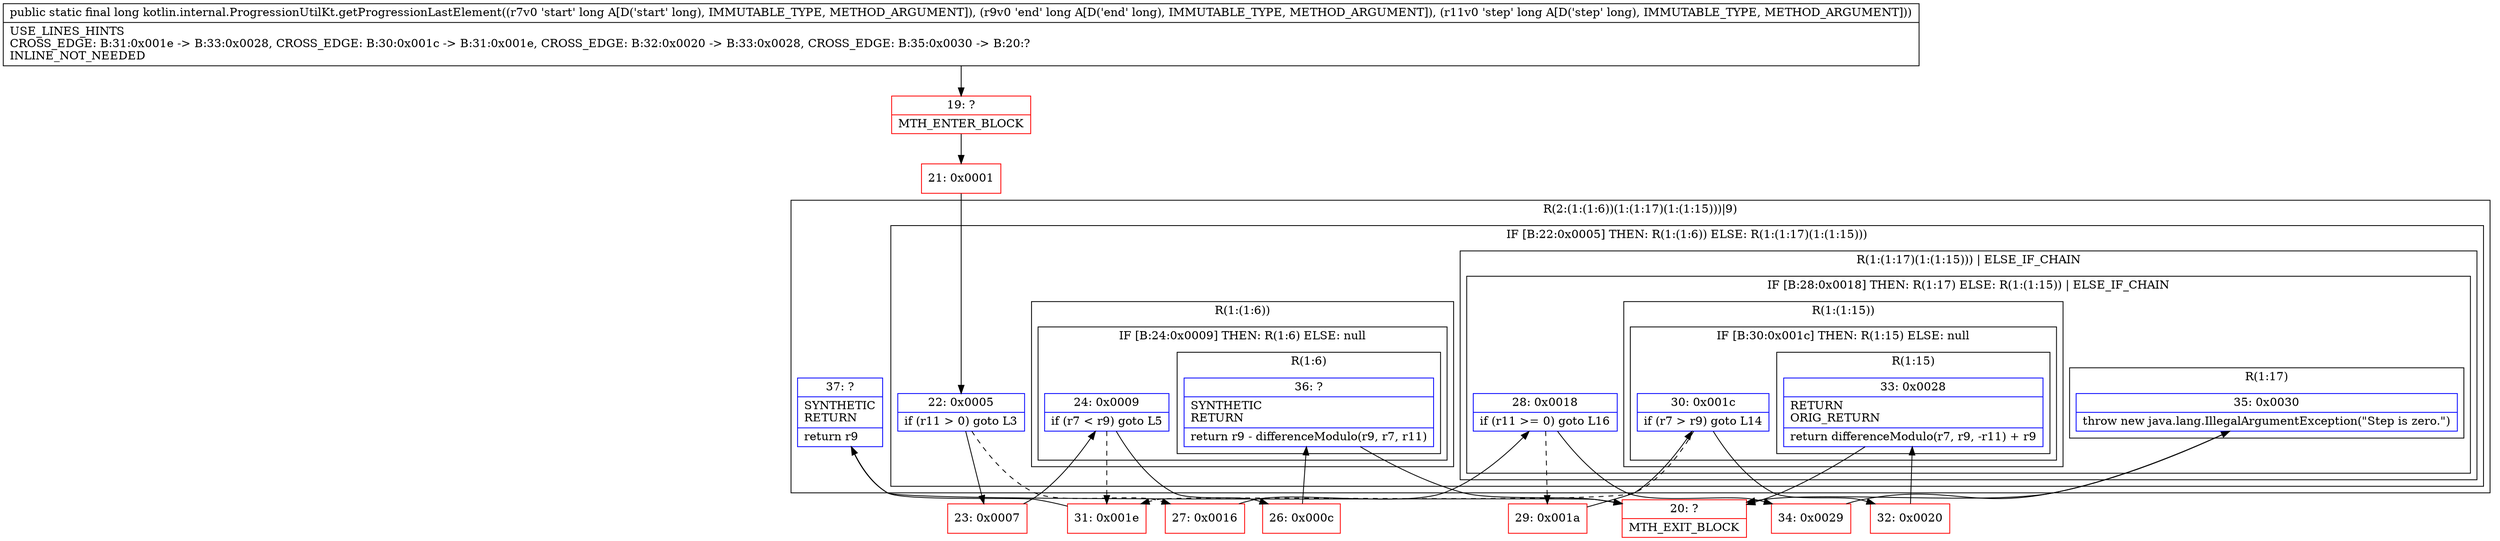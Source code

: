 digraph "CFG forkotlin.internal.ProgressionUtilKt.getProgressionLastElement(JJJ)J" {
subgraph cluster_Region_1967527667 {
label = "R(2:(1:(1:6))(1:(1:17)(1:(1:15)))|9)";
node [shape=record,color=blue];
subgraph cluster_IfRegion_2114613075 {
label = "IF [B:22:0x0005] THEN: R(1:(1:6)) ELSE: R(1:(1:17)(1:(1:15)))";
node [shape=record,color=blue];
Node_22 [shape=record,label="{22\:\ 0x0005|if (r11 \> 0) goto L3\l}"];
subgraph cluster_Region_1226340480 {
label = "R(1:(1:6))";
node [shape=record,color=blue];
subgraph cluster_IfRegion_1618465382 {
label = "IF [B:24:0x0009] THEN: R(1:6) ELSE: null";
node [shape=record,color=blue];
Node_24 [shape=record,label="{24\:\ 0x0009|if (r7 \< r9) goto L5\l}"];
subgraph cluster_Region_625189141 {
label = "R(1:6)";
node [shape=record,color=blue];
Node_36 [shape=record,label="{36\:\ ?|SYNTHETIC\lRETURN\l|return r9 \- differenceModulo(r9, r7, r11)\l}"];
}
}
}
subgraph cluster_Region_144585241 {
label = "R(1:(1:17)(1:(1:15))) | ELSE_IF_CHAIN\l";
node [shape=record,color=blue];
subgraph cluster_IfRegion_46700530 {
label = "IF [B:28:0x0018] THEN: R(1:17) ELSE: R(1:(1:15)) | ELSE_IF_CHAIN\l";
node [shape=record,color=blue];
Node_28 [shape=record,label="{28\:\ 0x0018|if (r11 \>= 0) goto L16\l}"];
subgraph cluster_Region_1559396655 {
label = "R(1:17)";
node [shape=record,color=blue];
Node_35 [shape=record,label="{35\:\ 0x0030|throw new java.lang.IllegalArgumentException(\"Step is zero.\")\l}"];
}
subgraph cluster_Region_1677838509 {
label = "R(1:(1:15))";
node [shape=record,color=blue];
subgraph cluster_IfRegion_502669518 {
label = "IF [B:30:0x001c] THEN: R(1:15) ELSE: null";
node [shape=record,color=blue];
Node_30 [shape=record,label="{30\:\ 0x001c|if (r7 \> r9) goto L14\l}"];
subgraph cluster_Region_1531401093 {
label = "R(1:15)";
node [shape=record,color=blue];
Node_33 [shape=record,label="{33\:\ 0x0028|RETURN\lORIG_RETURN\l|return differenceModulo(r7, r9, \-r11) + r9\l}"];
}
}
}
}
}
}
Node_37 [shape=record,label="{37\:\ ?|SYNTHETIC\lRETURN\l|return r9\l}"];
}
Node_19 [shape=record,color=red,label="{19\:\ ?|MTH_ENTER_BLOCK\l}"];
Node_21 [shape=record,color=red,label="{21\:\ 0x0001}"];
Node_23 [shape=record,color=red,label="{23\:\ 0x0007}"];
Node_26 [shape=record,color=red,label="{26\:\ 0x000c}"];
Node_20 [shape=record,color=red,label="{20\:\ ?|MTH_EXIT_BLOCK\l}"];
Node_31 [shape=record,color=red,label="{31\:\ 0x001e}"];
Node_27 [shape=record,color=red,label="{27\:\ 0x0016}"];
Node_29 [shape=record,color=red,label="{29\:\ 0x001a}"];
Node_32 [shape=record,color=red,label="{32\:\ 0x0020}"];
Node_34 [shape=record,color=red,label="{34\:\ 0x0029}"];
MethodNode[shape=record,label="{public static final long kotlin.internal.ProgressionUtilKt.getProgressionLastElement((r7v0 'start' long A[D('start' long), IMMUTABLE_TYPE, METHOD_ARGUMENT]), (r9v0 'end' long A[D('end' long), IMMUTABLE_TYPE, METHOD_ARGUMENT]), (r11v0 'step' long A[D('step' long), IMMUTABLE_TYPE, METHOD_ARGUMENT]))  | USE_LINES_HINTS\lCROSS_EDGE: B:31:0x001e \-\> B:33:0x0028, CROSS_EDGE: B:30:0x001c \-\> B:31:0x001e, CROSS_EDGE: B:32:0x0020 \-\> B:33:0x0028, CROSS_EDGE: B:35:0x0030 \-\> B:20:?\lINLINE_NOT_NEEDED\l}"];
MethodNode -> Node_19;Node_22 -> Node_23;
Node_22 -> Node_27[style=dashed];
Node_24 -> Node_26;
Node_24 -> Node_31[style=dashed];
Node_36 -> Node_20;
Node_28 -> Node_29[style=dashed];
Node_28 -> Node_34;
Node_35 -> Node_20;
Node_30 -> Node_31[style=dashed];
Node_30 -> Node_32;
Node_33 -> Node_20;
Node_37 -> Node_20;
Node_19 -> Node_21;
Node_21 -> Node_22;
Node_23 -> Node_24;
Node_26 -> Node_36;
Node_31 -> Node_37;
Node_27 -> Node_28;
Node_29 -> Node_30;
Node_32 -> Node_33;
Node_34 -> Node_35;
}

